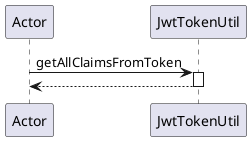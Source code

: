 @startuml
participant Actor
Actor -> JwtTokenUtil : getAllClaimsFromToken
activate JwtTokenUtil
return
@enduml